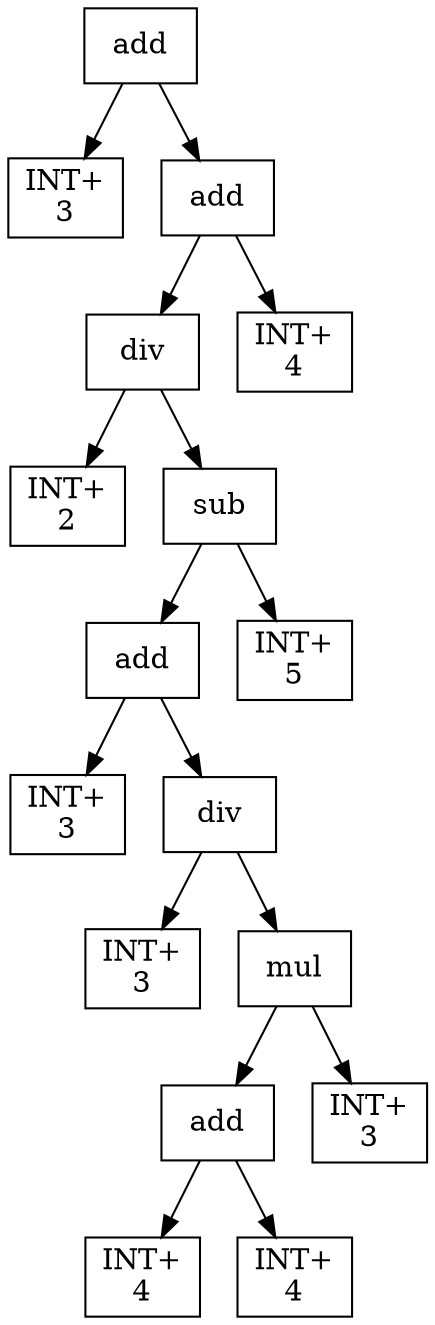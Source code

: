 digraph expr {
  node [shape=box];
  n1 [label="add"];
  n2 [label="INT+\n3"];
  n3 [label="add"];
  n4 [label="div"];
  n5 [label="INT+\n2"];
  n6 [label="sub"];
  n7 [label="add"];
  n8 [label="INT+\n3"];
  n9 [label="div"];
  n10 [label="INT+\n3"];
  n11 [label="mul"];
  n12 [label="add"];
  n13 [label="INT+\n4"];
  n14 [label="INT+\n4"];
  n12 -> n13;
  n12 -> n14;
  n15 [label="INT+\n3"];
  n11 -> n12;
  n11 -> n15;
  n9 -> n10;
  n9 -> n11;
  n7 -> n8;
  n7 -> n9;
  n16 [label="INT+\n5"];
  n6 -> n7;
  n6 -> n16;
  n4 -> n5;
  n4 -> n6;
  n17 [label="INT+\n4"];
  n3 -> n4;
  n3 -> n17;
  n1 -> n2;
  n1 -> n3;
}